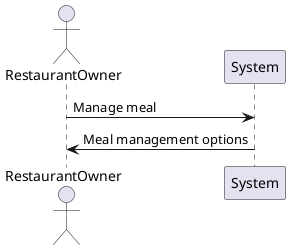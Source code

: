@startuml
actor RestaurantOwner
RestaurantOwner -> System: Manage meal
System -> RestaurantOwner: Meal management options
@enduml